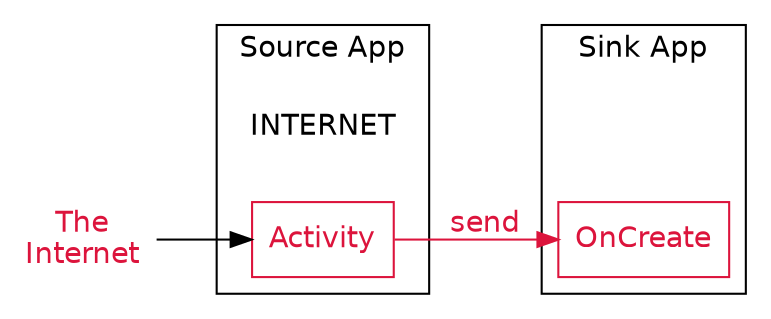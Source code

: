 digraph taint {
  compound=true;
  overlap=false;
  rankdir=LR;
  splines=true;
  graph [fontname="Helvetica"]

  net [label="The\nInternet" shape=none fontcolor=crimson fontname="Helvetica"];  

  subgraph cluster_source {fontname="Helvetica"
    label="Source App";
    perm [label="INTERNET" shape=none fontcolor=black fontname="Helvetica"];      
    act [label="Activity" shape=rectangle color=crimson fontcolor=crimson fontname="Helvetica"];
  }

  subgraph cluster_sink {fontname="Helvetica"
    label="Sink App";
    perm2 [label="" shape=none fontname="Helvetica"];
    oncreate [label="OnCreate" shape=rectangle color=crimson fontcolor=crimson fontname="Helvetica"];
  }

  net -> act;
  act -> oncreate [label=send fontname="Helvetica" fontcolor=crimson color=crimson];
}
